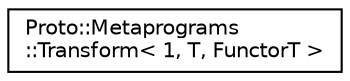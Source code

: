 digraph "Graphical Class Hierarchy"
{
  edge [fontname="Helvetica",fontsize="10",labelfontname="Helvetica",labelfontsize="10"];
  node [fontname="Helvetica",fontsize="10",shape=record];
  rankdir="LR";
  Node0 [label="Proto::Metaprograms\l::Transform\< 1, T, FunctorT \>",height=0.2,width=0.4,color="black", fillcolor="white", style="filled",URL="$structProto_1_1Metaprograms_1_1Transform_3_011_00_01T_00_01FunctorT_01_4.html"];
}
